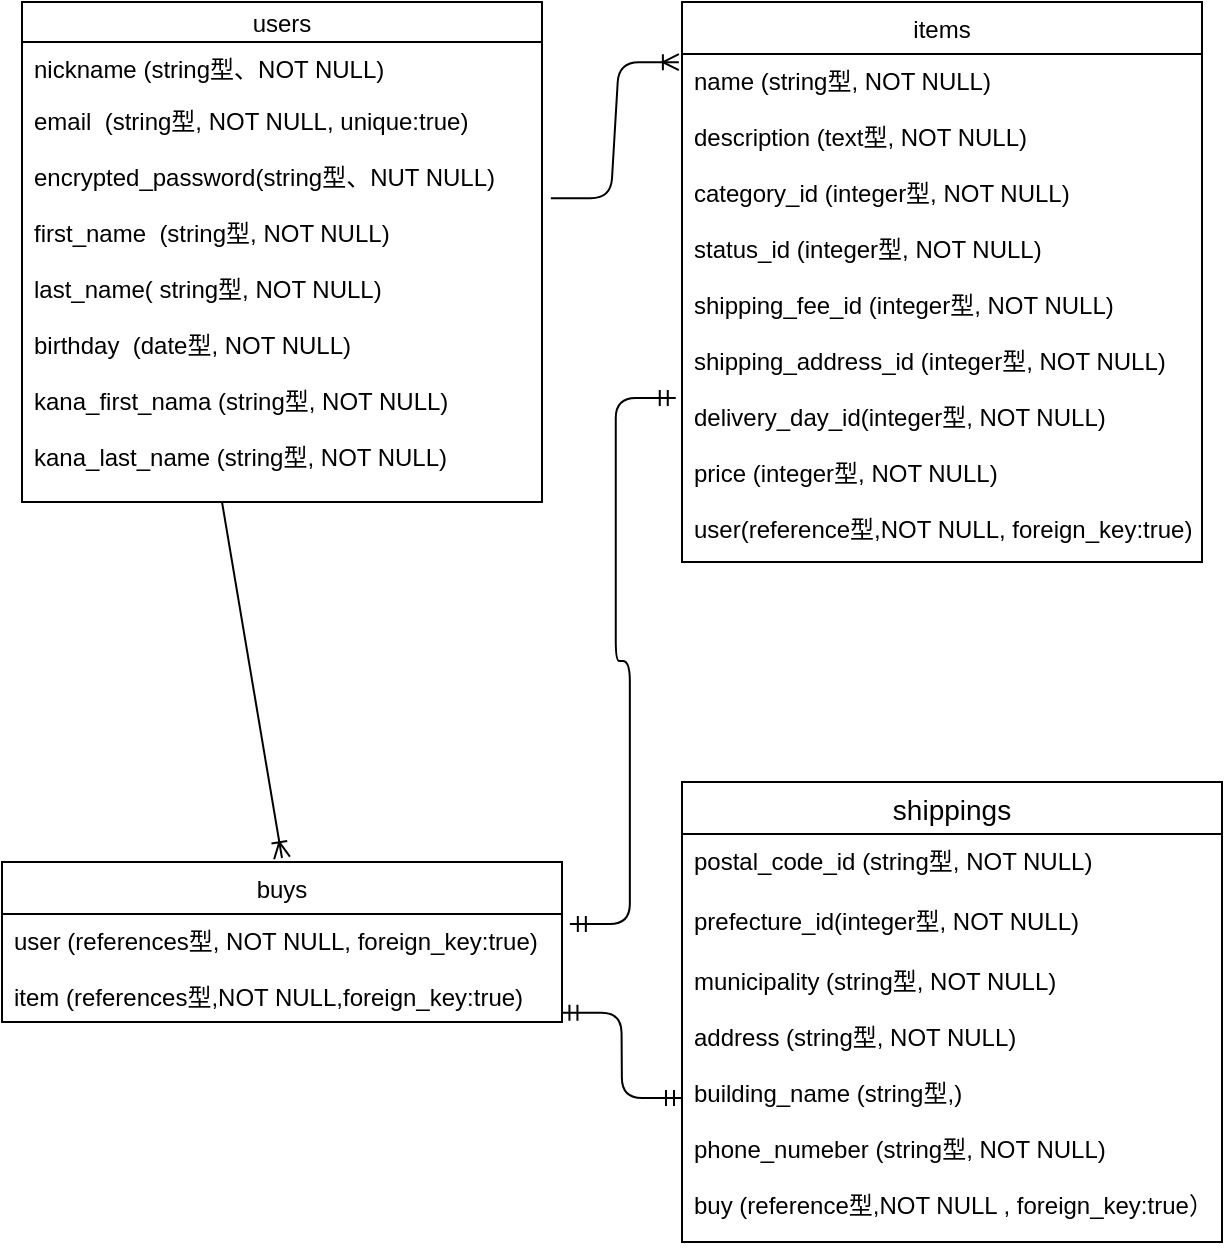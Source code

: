 <mxfile>
    <diagram id="OZ0U4OAt0LpwEUvKQQjO" name="ページ1">
        <mxGraphModel dx="644" dy="636" grid="1" gridSize="10" guides="1" tooltips="1" connect="1" arrows="1" fold="1" page="1" pageScale="1" pageWidth="827" pageHeight="1169" math="0" shadow="0">
            <root>
                <mxCell id="0"/>
                <mxCell id="1" parent="0"/>
                <mxCell id="z1Wqy6RSXnWcZ1Pswtbe-1" value="users" style="swimlane;fontStyle=0;childLayout=stackLayout;horizontal=1;startSize=20;horizontalStack=0;resizeParent=1;resizeParentMax=0;resizeLast=0;collapsible=1;marginBottom=0;" parent="1" vertex="1">
                    <mxGeometry x="60" y="80" width="260" height="250" as="geometry"/>
                </mxCell>
                <mxCell id="z1Wqy6RSXnWcZ1Pswtbe-2" value="nickname (string型、NOT NULL)&#10;&#10;&#10;&#10;" style="text;strokeColor=none;fillColor=none;align=left;verticalAlign=top;spacingLeft=4;spacingRight=4;overflow=hidden;rotatable=0;points=[[0,0.5],[1,0.5]];portConstraint=eastwest;" parent="z1Wqy6RSXnWcZ1Pswtbe-1" vertex="1">
                    <mxGeometry y="20" width="260" height="26" as="geometry"/>
                </mxCell>
                <mxCell id="z1Wqy6RSXnWcZ1Pswtbe-3" value="email  (string型, NOT NULL, unique:true)&#10;" style="text;strokeColor=none;fillColor=none;align=left;verticalAlign=top;spacingLeft=4;spacingRight=4;overflow=hidden;rotatable=0;points=[[0,0.5],[1,0.5]];portConstraint=eastwest;" parent="z1Wqy6RSXnWcZ1Pswtbe-1" vertex="1">
                    <mxGeometry y="46" width="260" height="28" as="geometry"/>
                </mxCell>
                <mxCell id="z1Wqy6RSXnWcZ1Pswtbe-4" value="encrypted_password(string型、NUT NULL)&#10;&#10;first_name  (string型, NOT NULL)&#10;&#10;last_name( string型, NOT NULL)&#10;&#10;birthday  (date型, NOT NULL)&#10;&#10;kana_first_nama (string型, NOT NULL)&#10;&#10;kana_last_name (string型, NOT NULL)&#10;&#10;" style="text;strokeColor=none;fillColor=none;align=left;verticalAlign=top;spacingLeft=4;spacingRight=4;overflow=hidden;rotatable=0;points=[[0,0.5],[1,0.5]];portConstraint=eastwest;" parent="z1Wqy6RSXnWcZ1Pswtbe-1" vertex="1">
                    <mxGeometry y="74" width="260" height="176" as="geometry"/>
                </mxCell>
                <mxCell id="z1Wqy6RSXnWcZ1Pswtbe-5" value="items" style="swimlane;fontStyle=0;childLayout=stackLayout;horizontal=1;startSize=26;horizontalStack=0;resizeParent=1;resizeParentMax=0;resizeLast=0;collapsible=1;marginBottom=0;" parent="1" vertex="1">
                    <mxGeometry x="390" y="80" width="260" height="280" as="geometry"/>
                </mxCell>
                <mxCell id="z1Wqy6RSXnWcZ1Pswtbe-7" value="name (string型, NOT NULL)&#10;&#10;description (text型, NOT NULL)&#10;&#10;category_id (integer型, NOT NULL)&#10;&#10;status_id (integer型, NOT NULL)&#10;&#10;shipping_fee_id (integer型, NOT NULL)&#10;&#10;shipping_address_id (integer型, NOT NULL)&#10;&#10;delivery_day_id(integer型, NOT NULL)&#10;&#10;price (integer型, NOT NULL)&#10;&#10;user(reference型,NOT NULL, foreign_key:true)&#10;" style="text;strokeColor=none;fillColor=none;align=left;verticalAlign=top;spacingLeft=4;spacingRight=4;overflow=hidden;rotatable=0;points=[[0,0.5],[1,0.5]];portConstraint=eastwest;" parent="z1Wqy6RSXnWcZ1Pswtbe-5" vertex="1">
                    <mxGeometry y="26" width="260" height="254" as="geometry"/>
                </mxCell>
                <mxCell id="z1Wqy6RSXnWcZ1Pswtbe-9" value="buys" style="swimlane;fontStyle=0;childLayout=stackLayout;horizontal=1;startSize=26;horizontalStack=0;resizeParent=1;resizeParentMax=0;resizeLast=0;collapsible=1;marginBottom=0;" parent="1" vertex="1">
                    <mxGeometry x="50" y="510" width="280" height="80" as="geometry"/>
                </mxCell>
                <mxCell id="z1Wqy6RSXnWcZ1Pswtbe-12" value="user (references型, NOT NULL, foreign_key:true)&#10;&#10;item (references型,NOT NULL,foreign_key:true)" style="text;strokeColor=none;fillColor=none;align=left;verticalAlign=top;spacingLeft=4;spacingRight=4;overflow=hidden;rotatable=0;points=[[0,0.5],[1,0.5]];portConstraint=eastwest;" parent="z1Wqy6RSXnWcZ1Pswtbe-9" vertex="1">
                    <mxGeometry y="26" width="280" height="54" as="geometry"/>
                </mxCell>
                <mxCell id="3" value="shippings" style="swimlane;fontStyle=0;childLayout=stackLayout;horizontal=1;startSize=26;horizontalStack=0;resizeParent=1;resizeParentMax=0;resizeLast=0;collapsible=1;marginBottom=0;align=center;fontSize=14;" parent="1" vertex="1">
                    <mxGeometry x="390" y="470" width="270" height="230" as="geometry"/>
                </mxCell>
                <mxCell id="4" value="postal_code_id (string型, NOT NULL)&#10;&#10;" style="text;strokeColor=none;fillColor=none;spacingLeft=4;spacingRight=4;overflow=hidden;rotatable=0;points=[[0,0.5],[1,0.5]];portConstraint=eastwest;fontSize=12;" parent="3" vertex="1">
                    <mxGeometry y="26" width="270" height="30" as="geometry"/>
                </mxCell>
                <mxCell id="5" value="prefecture_id(integer型, NOT NULL)" style="text;strokeColor=none;fillColor=none;spacingLeft=4;spacingRight=4;overflow=hidden;rotatable=0;points=[[0,0.5],[1,0.5]];portConstraint=eastwest;fontSize=12;" parent="3" vertex="1">
                    <mxGeometry y="56" width="270" height="30" as="geometry"/>
                </mxCell>
                <mxCell id="6" value="municipality (string型, NOT NULL)&#10;&#10;address (string型, NOT NULL)&#10;&#10;building_name (string型,)&#10;&#10;phone_numeber (string型, NOT NULL)&#10;&#10;buy (reference型,NOT NULL , foreign_key:true）" style="text;strokeColor=none;fillColor=none;spacingLeft=4;spacingRight=4;overflow=hidden;rotatable=0;points=[[0,0.5],[1,0.5]];portConstraint=eastwest;fontSize=12;" parent="3" vertex="1">
                    <mxGeometry y="86" width="270" height="144" as="geometry"/>
                </mxCell>
                <mxCell id="12" value="" style="edgeStyle=entityRelationEdgeStyle;fontSize=12;html=1;endArrow=ERmandOne;startArrow=ERmandOne;exitX=1.014;exitY=0.092;exitDx=0;exitDy=0;exitPerimeter=0;entryX=-0.012;entryY=0.677;entryDx=0;entryDy=0;entryPerimeter=0;" parent="1" source="z1Wqy6RSXnWcZ1Pswtbe-12" target="z1Wqy6RSXnWcZ1Pswtbe-7" edge="1">
                    <mxGeometry width="100" height="100" relative="1" as="geometry">
                        <mxPoint x="270" y="420" as="sourcePoint"/>
                        <mxPoint x="370" y="320" as="targetPoint"/>
                    </mxGeometry>
                </mxCell>
                <mxCell id="13" value="" style="edgeStyle=entityRelationEdgeStyle;fontSize=12;html=1;endArrow=ERoneToMany;entryX=-0.006;entryY=0.016;entryDx=0;entryDy=0;entryPerimeter=0;exitX=1.017;exitY=0.137;exitDx=0;exitDy=0;exitPerimeter=0;" parent="1" source="z1Wqy6RSXnWcZ1Pswtbe-4" target="z1Wqy6RSXnWcZ1Pswtbe-7" edge="1">
                    <mxGeometry width="100" height="100" relative="1" as="geometry">
                        <mxPoint x="280" y="260" as="sourcePoint"/>
                        <mxPoint x="380" y="160" as="targetPoint"/>
                    </mxGeometry>
                </mxCell>
                <mxCell id="14" value="" style="edgeStyle=entityRelationEdgeStyle;fontSize=12;html=1;endArrow=ERmandOne;startArrow=ERmandOne;exitX=0.999;exitY=0.915;exitDx=0;exitDy=0;exitPerimeter=0;" parent="1" source="z1Wqy6RSXnWcZ1Pswtbe-12" edge="1" target="6">
                    <mxGeometry width="100" height="100" relative="1" as="geometry">
                        <mxPoint x="260" y="662" as="sourcePoint"/>
                        <mxPoint x="360" y="562" as="targetPoint"/>
                    </mxGeometry>
                </mxCell>
                <mxCell id="18" value="" style="fontSize=12;html=1;endArrow=ERoneToMany;" parent="1" edge="1">
                    <mxGeometry width="100" height="100" relative="1" as="geometry">
                        <mxPoint x="160" y="330" as="sourcePoint"/>
                        <mxPoint x="190" y="508" as="targetPoint"/>
                    </mxGeometry>
                </mxCell>
            </root>
        </mxGraphModel>
    </diagram>
</mxfile>
